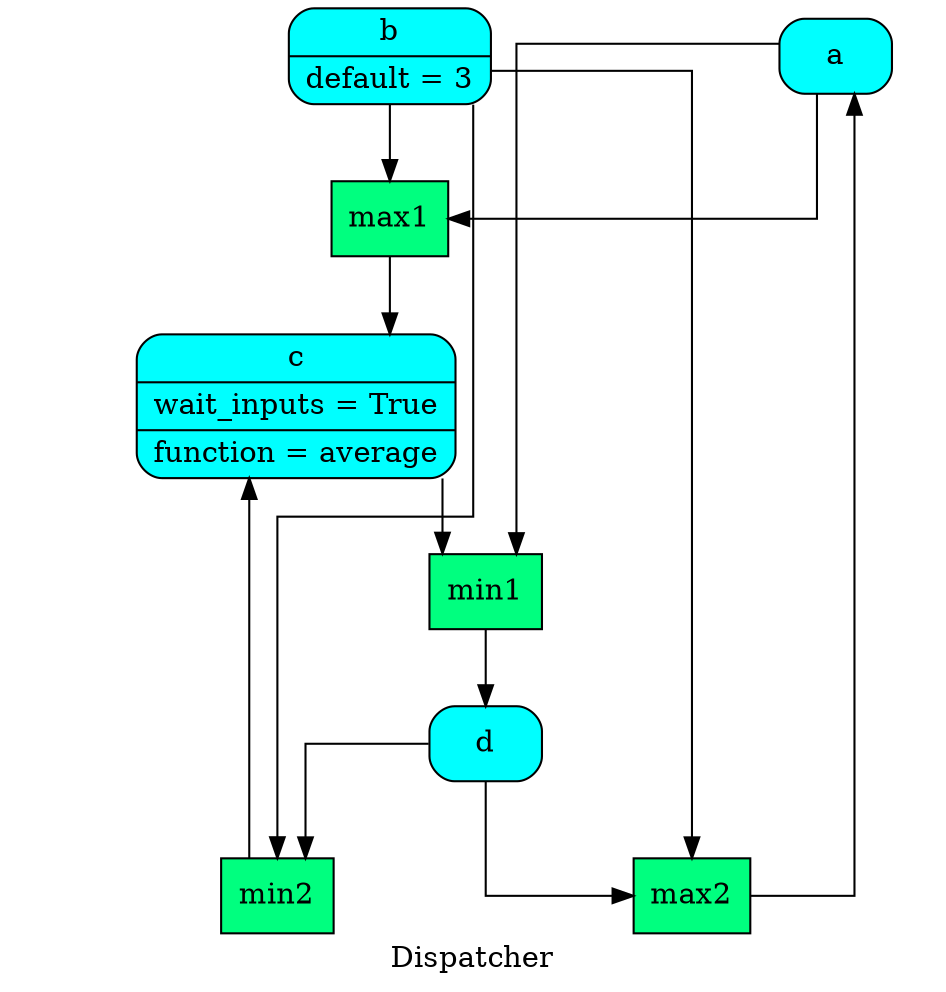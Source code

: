 digraph Dispatcher {
	graph [ratio=1]
	node [style=filled]
	label = "Dispatcher"
	splines = ortho
		"Dispatcher_-1353340929889452664" [label="{ a  }" fillcolor=cyan shape=Mrecord]
		"Dispatcher_-31041863739931261" [label="{ max1  }" fillcolor=springgreen shape=record]
		Dispatcher_4347001826184765925 [label="{ max2  }" fillcolor=springgreen shape=record]
		Dispatcher_7224607962633671560 [label="{ b | default = 3 }" fillcolor=cyan shape=Mrecord]
		Dispatcher_5601471042950820649 [label="{ min2  }" fillcolor=springgreen shape=record]
		Dispatcher_8545015552011819642 [label="{ min1  }" fillcolor=springgreen shape=record]
		Dispatcher_6900719114362863374 [label="{ c | wait_inputs = True | function = average }" fillcolor=cyan shape=Mrecord]
		"Dispatcher_-5912537819166218321" [label="{ d  }" fillcolor=cyan shape=Mrecord]
			"Dispatcher_-1353340929889452664" -> Dispatcher_8545015552011819642
			"Dispatcher_-1353340929889452664" -> "Dispatcher_-31041863739931261"
			"Dispatcher_-31041863739931261" -> Dispatcher_6900719114362863374
			Dispatcher_4347001826184765925 -> "Dispatcher_-1353340929889452664"
			Dispatcher_7224607962633671560 -> Dispatcher_5601471042950820649
			Dispatcher_7224607962633671560 -> "Dispatcher_-31041863739931261"
			Dispatcher_7224607962633671560 -> Dispatcher_4347001826184765925
			Dispatcher_5601471042950820649 -> Dispatcher_6900719114362863374
			Dispatcher_8545015552011819642 -> "Dispatcher_-5912537819166218321"
			Dispatcher_6900719114362863374 -> Dispatcher_8545015552011819642
			"Dispatcher_-5912537819166218321" -> Dispatcher_5601471042950820649
			"Dispatcher_-5912537819166218321" -> Dispatcher_4347001826184765925
}